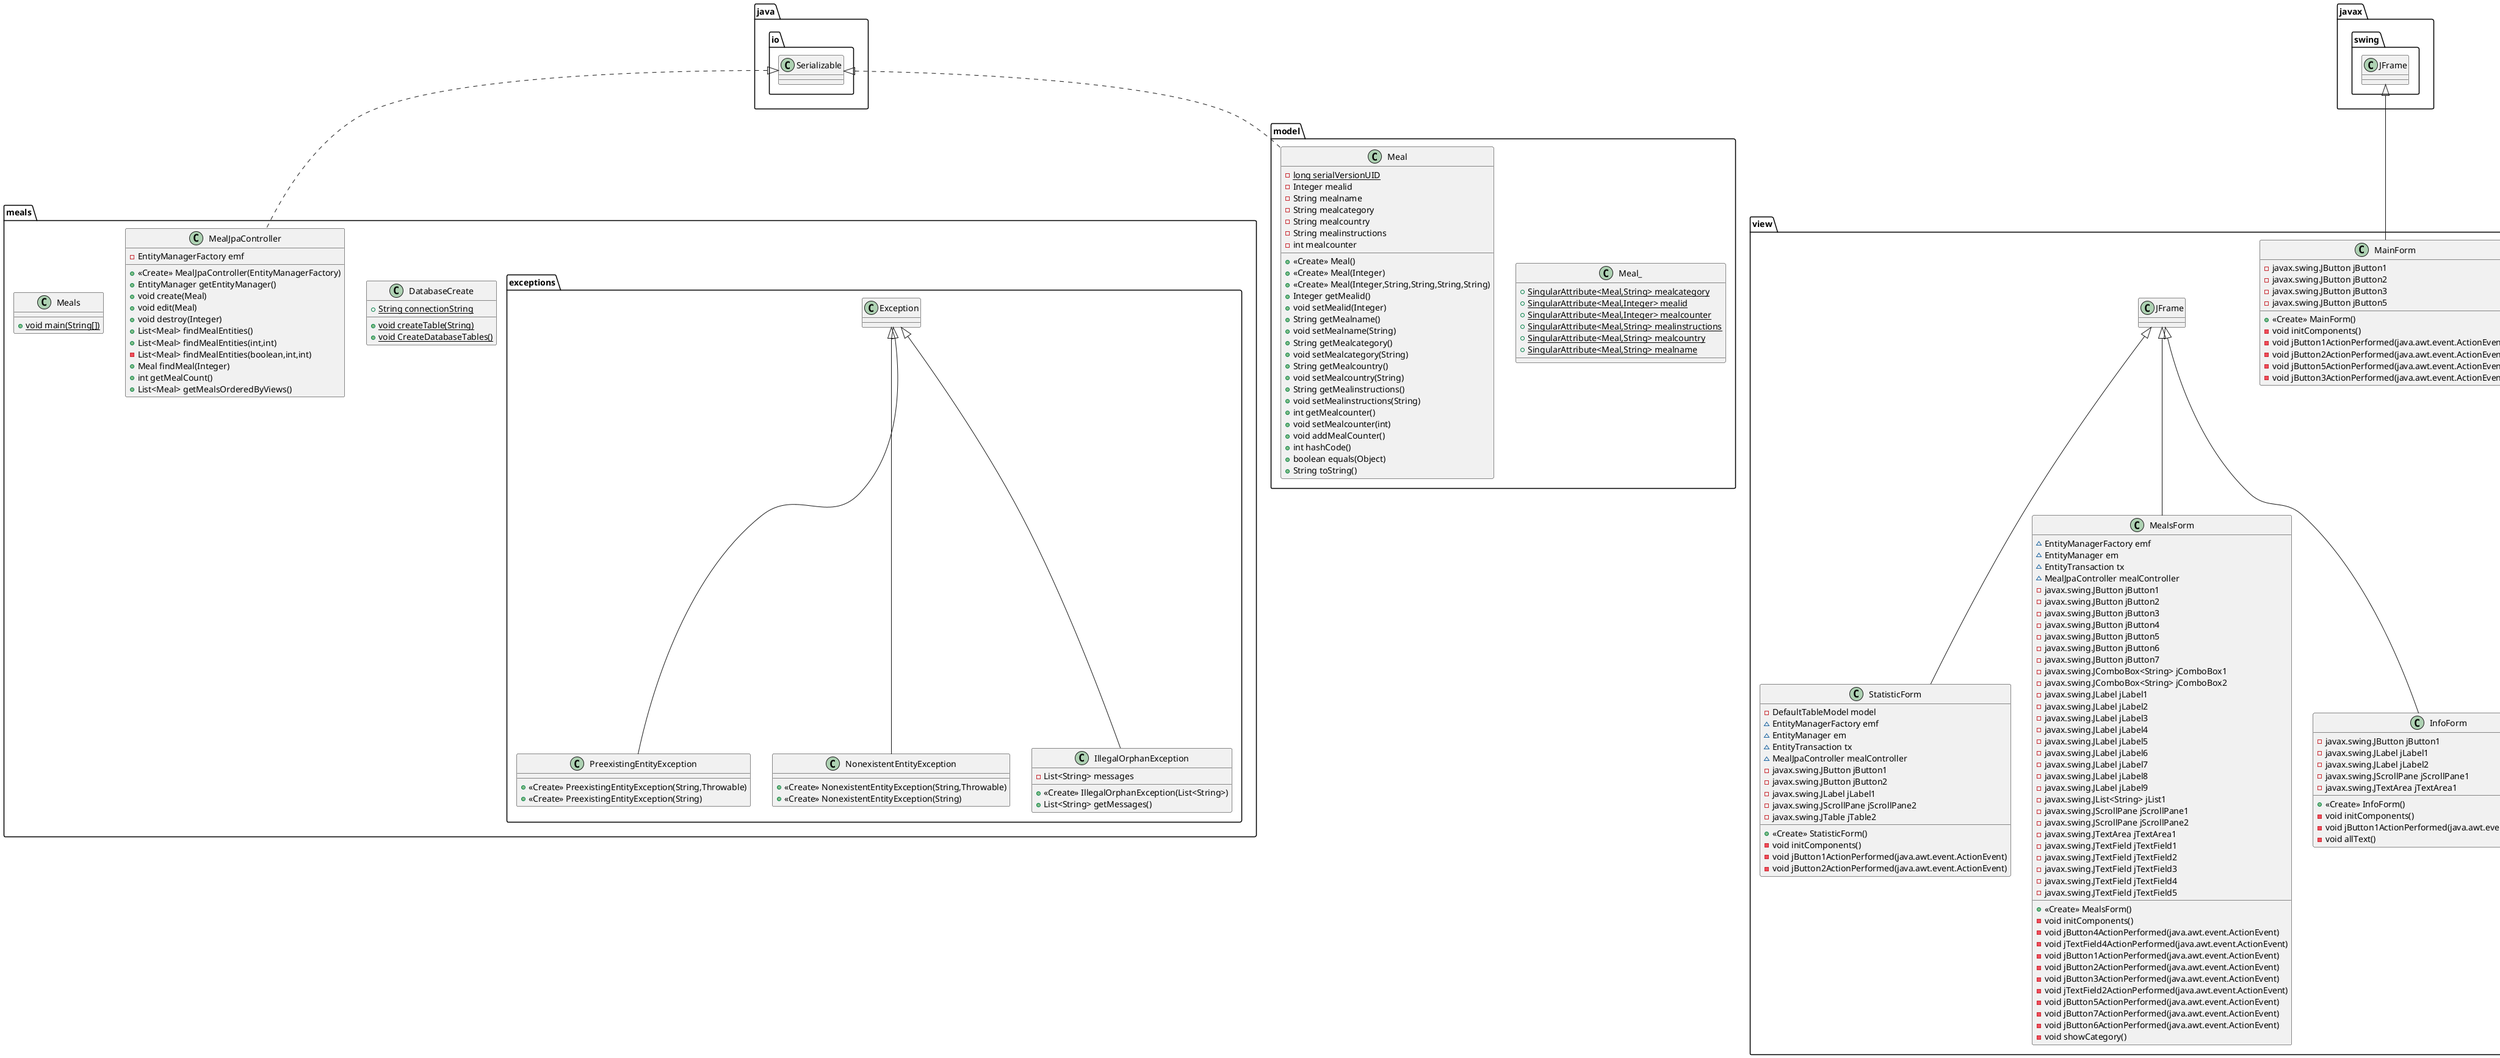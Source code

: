 @startuml
class meals.DatabaseCreate {
+ {static} String connectionString
+ {static} void createTable(String)
+ {static} void CreateDatabaseTables()
}
class meals.MealJpaController {
- EntityManagerFactory emf
+ <<Create>> MealJpaController(EntityManagerFactory)
+ EntityManager getEntityManager()
+ void create(Meal)
+ void edit(Meal)
+ void destroy(Integer)
+ List<Meal> findMealEntities()
+ List<Meal> findMealEntities(int,int)
- List<Meal> findMealEntities(boolean,int,int)
+ Meal findMeal(Integer)
+ int getMealCount()
+ List<Meal> getMealsOrderedByViews()
}
class view.StatisticForm {
- DefaultTableModel model
~ EntityManagerFactory emf
~ EntityManager em
~ EntityTransaction tx
~ MealJpaController mealController
- javax.swing.JButton jButton1
- javax.swing.JButton jButton2
- javax.swing.JLabel jLabel1
- javax.swing.JScrollPane jScrollPane2
- javax.swing.JTable jTable2
+ <<Create>> StatisticForm()
- void initComponents()
- void jButton1ActionPerformed(java.awt.event.ActionEvent)
- void jButton2ActionPerformed(java.awt.event.ActionEvent)
}
class model.Meal_ {
+ {static} SingularAttribute<Meal,String> mealcategory
+ {static} SingularAttribute<Meal,Integer> mealid
+ {static} SingularAttribute<Meal,Integer> mealcounter
+ {static} SingularAttribute<Meal,String> mealinstructions
+ {static} SingularAttribute<Meal,String> mealcountry
+ {static} SingularAttribute<Meal,String> mealname
}
class view.MainForm {
- javax.swing.JButton jButton1
- javax.swing.JButton jButton2
- javax.swing.JButton jButton3
- javax.swing.JButton jButton5
+ <<Create>> MainForm()
- void initComponents()
- void jButton1ActionPerformed(java.awt.event.ActionEvent)
- void jButton2ActionPerformed(java.awt.event.ActionEvent)
- void jButton5ActionPerformed(java.awt.event.ActionEvent)
- void jButton3ActionPerformed(java.awt.event.ActionEvent)
}
class meals.exceptions.PreexistingEntityException {
+ <<Create>> PreexistingEntityException(String,Throwable)
+ <<Create>> PreexistingEntityException(String)
}
class meals.exceptions.NonexistentEntityException {
+ <<Create>> NonexistentEntityException(String,Throwable)
+ <<Create>> NonexistentEntityException(String)
}
class meals.exceptions.IllegalOrphanException {
- List<String> messages
+ <<Create>> IllegalOrphanException(List<String>)
+ List<String> getMessages()
}
class view.MealsForm {
~ EntityManagerFactory emf
~ EntityManager em
~ EntityTransaction tx
~ MealJpaController mealController
- javax.swing.JButton jButton1
- javax.swing.JButton jButton2
- javax.swing.JButton jButton3
- javax.swing.JButton jButton4
- javax.swing.JButton jButton5
- javax.swing.JButton jButton6
- javax.swing.JButton jButton7
- javax.swing.JComboBox<String> jComboBox1
- javax.swing.JComboBox<String> jComboBox2
- javax.swing.JLabel jLabel1
- javax.swing.JLabel jLabel2
- javax.swing.JLabel jLabel3
- javax.swing.JLabel jLabel4
- javax.swing.JLabel jLabel5
- javax.swing.JLabel jLabel6
- javax.swing.JLabel jLabel7
- javax.swing.JLabel jLabel8
- javax.swing.JLabel jLabel9
- javax.swing.JList<String> jList1
- javax.swing.JScrollPane jScrollPane1
- javax.swing.JScrollPane jScrollPane2
- javax.swing.JTextArea jTextArea1
- javax.swing.JTextField jTextField1
- javax.swing.JTextField jTextField2
- javax.swing.JTextField jTextField3
- javax.swing.JTextField jTextField4
- javax.swing.JTextField jTextField5
+ <<Create>> MealsForm()
- void initComponents()
- void jButton4ActionPerformed(java.awt.event.ActionEvent)
- void jTextField4ActionPerformed(java.awt.event.ActionEvent)
- void jButton1ActionPerformed(java.awt.event.ActionEvent)
- void jButton2ActionPerformed(java.awt.event.ActionEvent)
- void jButton3ActionPerformed(java.awt.event.ActionEvent)
- void jTextField2ActionPerformed(java.awt.event.ActionEvent)
- void jButton5ActionPerformed(java.awt.event.ActionEvent)
- void jButton7ActionPerformed(java.awt.event.ActionEvent)
- void jButton6ActionPerformed(java.awt.event.ActionEvent)
- void showCategory()
}
class view.InfoForm {
- javax.swing.JButton jButton1
- javax.swing.JLabel jLabel1
- javax.swing.JLabel jLabel2
- javax.swing.JScrollPane jScrollPane1
- javax.swing.JTextArea jTextArea1
+ <<Create>> InfoForm()
- void initComponents()
- void jButton1ActionPerformed(java.awt.event.ActionEvent)
- void allText()
}
class model.Meal {
- {static} long serialVersionUID
- Integer mealid
- String mealname
- String mealcategory
- String mealcountry
- String mealinstructions
- int mealcounter
+ <<Create>> Meal()
+ <<Create>> Meal(Integer)
+ <<Create>> Meal(Integer,String,String,String,String)
+ Integer getMealid()
+ void setMealid(Integer)
+ String getMealname()
+ void setMealname(String)
+ String getMealcategory()
+ void setMealcategory(String)
+ String getMealcountry()
+ void setMealcountry(String)
+ String getMealinstructions()
+ void setMealinstructions(String)
+ int getMealcounter()
+ void setMealcounter(int)
+ void addMealCounter()
+ int hashCode()
+ boolean equals(Object)
+ String toString()
}
class meals.Meals {
+ {static} void main(String[])
}


java.io.Serializable <|.. meals.MealJpaController
view.JFrame <|-- view.StatisticForm
javax.swing.JFrame <|-- view.MainForm
meals.exceptions.Exception <|-- meals.exceptions.PreexistingEntityException
meals.exceptions.Exception <|-- meals.exceptions.NonexistentEntityException
meals.exceptions.Exception <|-- meals.exceptions.IllegalOrphanException
view.JFrame <|-- view.MealsForm
view.JFrame <|-- view.InfoForm
java.io.Serializable <|.. model.Meal
@enduml